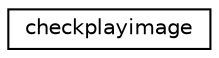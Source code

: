 digraph "Graphical Class Hierarchy"
{
 // LATEX_PDF_SIZE
  edge [fontname="Helvetica",fontsize="10",labelfontname="Helvetica",labelfontsize="10"];
  node [fontname="Helvetica",fontsize="10",shape=record];
  rankdir="LR";
  Node0 [label="checkplayimage",height=0.2,width=0.4,color="black", fillcolor="white", style="filled",URL="$db/d5c/structcheckplayimage.html",tooltip=" "];
}
